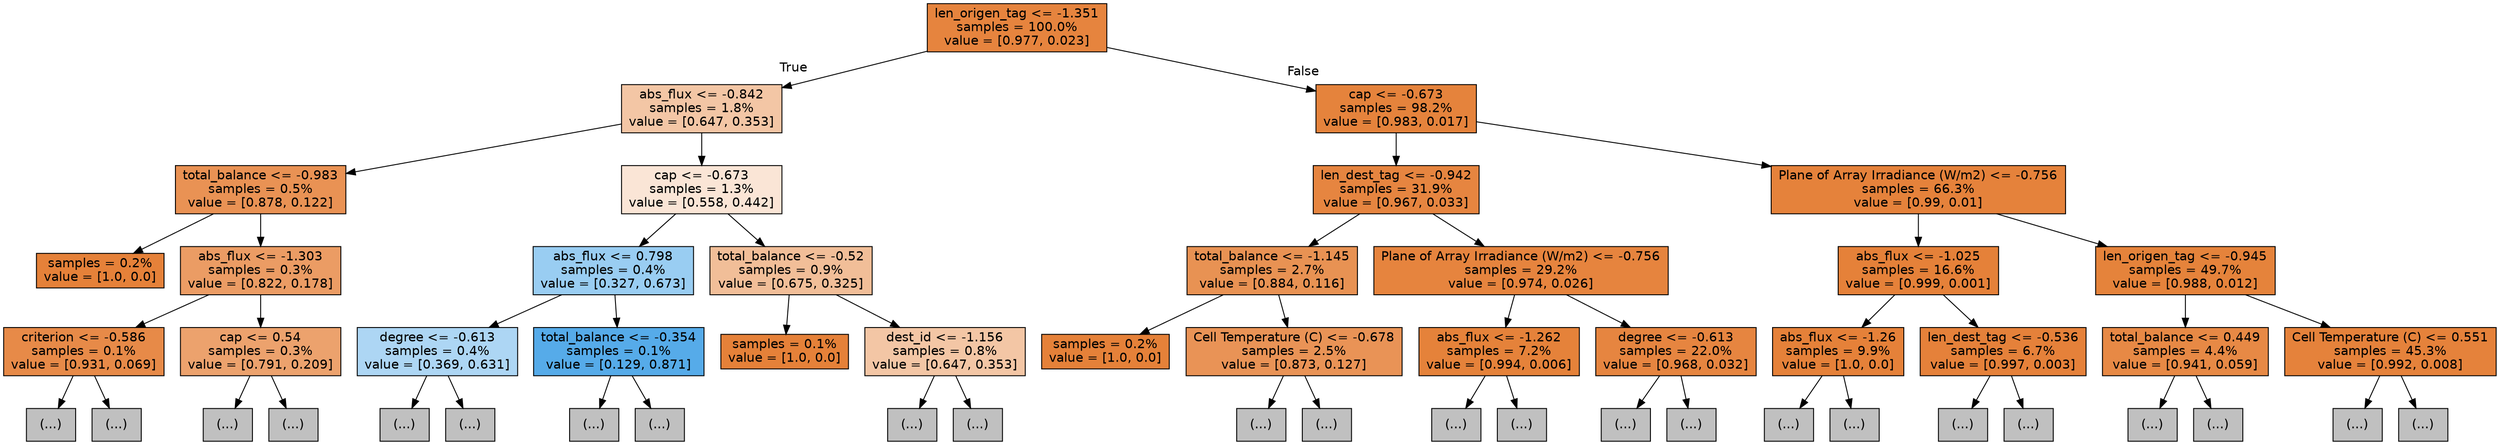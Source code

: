 digraph Tree {
node [shape=box, style="filled", color="black", fontname="helvetica"] ;
edge [fontname="helvetica"] ;
0 [label="len_origen_tag <= -1.351\nsamples = 100.0%\nvalue = [0.977, 0.023]", fillcolor="#e6843e"] ;
1 [label="abs_flux <= -0.842\nsamples = 1.8%\nvalue = [0.647, 0.353]", fillcolor="#f3c6a5"] ;
0 -> 1 [labeldistance=2.5, labelangle=45, headlabel="True"] ;
2 [label="total_balance <= -0.983\nsamples = 0.5%\nvalue = [0.878, 0.122]", fillcolor="#e99254"] ;
1 -> 2 ;
3 [label="samples = 0.2%\nvalue = [1.0, 0.0]", fillcolor="#e58139"] ;
2 -> 3 ;
4 [label="abs_flux <= -1.303\nsamples = 0.3%\nvalue = [0.822, 0.178]", fillcolor="#eb9c64"] ;
2 -> 4 ;
5 [label="criterion <= -0.586\nsamples = 0.1%\nvalue = [0.931, 0.069]", fillcolor="#e78a48"] ;
4 -> 5 ;
6 [label="(...)", fillcolor="#C0C0C0"] ;
5 -> 6 ;
57 [label="(...)", fillcolor="#C0C0C0"] ;
5 -> 57 ;
114 [label="cap <= 0.54\nsamples = 0.3%\nvalue = [0.791, 0.209]", fillcolor="#eca26d"] ;
4 -> 114 ;
115 [label="(...)", fillcolor="#C0C0C0"] ;
114 -> 115 ;
942 [label="(...)", fillcolor="#C0C0C0"] ;
114 -> 942 ;
1001 [label="cap <= -0.673\nsamples = 1.3%\nvalue = [0.558, 0.442]", fillcolor="#fae5d6"] ;
1 -> 1001 ;
1002 [label="abs_flux <= 0.798\nsamples = 0.4%\nvalue = [0.327, 0.673]", fillcolor="#99cdf2"] ;
1001 -> 1002 ;
1003 [label="degree <= -0.613\nsamples = 0.4%\nvalue = [0.369, 0.631]", fillcolor="#add6f4"] ;
1002 -> 1003 ;
1004 [label="(...)", fillcolor="#C0C0C0"] ;
1003 -> 1004 ;
1061 [label="(...)", fillcolor="#C0C0C0"] ;
1003 -> 1061 ;
2578 [label="total_balance <= -0.354\nsamples = 0.1%\nvalue = [0.129, 0.871]", fillcolor="#56abe9"] ;
1002 -> 2578 ;
2579 [label="(...)", fillcolor="#C0C0C0"] ;
2578 -> 2579 ;
2598 [label="(...)", fillcolor="#C0C0C0"] ;
2578 -> 2598 ;
2813 [label="total_balance <= -0.52\nsamples = 0.9%\nvalue = [0.675, 0.325]", fillcolor="#f1be98"] ;
1001 -> 2813 ;
2814 [label="samples = 0.1%\nvalue = [1.0, 0.0]", fillcolor="#e58139"] ;
2813 -> 2814 ;
2815 [label="dest_id <= -1.156\nsamples = 0.8%\nvalue = [0.647, 0.353]", fillcolor="#f3c6a5"] ;
2813 -> 2815 ;
2816 [label="(...)", fillcolor="#C0C0C0"] ;
2815 -> 2816 ;
3375 [label="(...)", fillcolor="#C0C0C0"] ;
2815 -> 3375 ;
6150 [label="cap <= -0.673\nsamples = 98.2%\nvalue = [0.983, 0.017]", fillcolor="#e5833c"] ;
0 -> 6150 [labeldistance=2.5, labelangle=-45, headlabel="False"] ;
6151 [label="len_dest_tag <= -0.942\nsamples = 31.9%\nvalue = [0.967, 0.033]", fillcolor="#e68540"] ;
6150 -> 6151 ;
6152 [label="total_balance <= -1.145\nsamples = 2.7%\nvalue = [0.884, 0.116]", fillcolor="#e89253"] ;
6151 -> 6152 ;
6153 [label="samples = 0.2%\nvalue = [1.0, 0.0]", fillcolor="#e58139"] ;
6152 -> 6153 ;
6154 [label="Cell Temperature (C) <= -0.678\nsamples = 2.5%\nvalue = [0.873, 0.127]", fillcolor="#e99356"] ;
6152 -> 6154 ;
6155 [label="(...)", fillcolor="#C0C0C0"] ;
6154 -> 6155 ;
6738 [label="(...)", fillcolor="#C0C0C0"] ;
6154 -> 6738 ;
13159 [label="Plane of Array Irradiance (W/m2) <= -0.756\nsamples = 29.2%\nvalue = [0.974, 0.026]", fillcolor="#e6843e"] ;
6151 -> 13159 ;
13160 [label="abs_flux <= -1.262\nsamples = 7.2%\nvalue = [0.994, 0.006]", fillcolor="#e5823a"] ;
13159 -> 13160 ;
13161 [label="(...)", fillcolor="#C0C0C0"] ;
13160 -> 13161 ;
13180 [label="(...)", fillcolor="#C0C0C0"] ;
13160 -> 13180 ;
14309 [label="degree <= -0.613\nsamples = 22.0%\nvalue = [0.968, 0.032]", fillcolor="#e68540"] ;
13159 -> 14309 ;
14310 [label="(...)", fillcolor="#C0C0C0"] ;
14309 -> 14310 ;
20501 [label="(...)", fillcolor="#C0C0C0"] ;
14309 -> 20501 ;
30134 [label="Plane of Array Irradiance (W/m2) <= -0.756\nsamples = 66.3%\nvalue = [0.99, 0.01]", fillcolor="#e5823b"] ;
6150 -> 30134 ;
30135 [label="abs_flux <= -1.025\nsamples = 16.6%\nvalue = [0.999, 0.001]", fillcolor="#e58139"] ;
30134 -> 30135 ;
30136 [label="abs_flux <= -1.26\nsamples = 9.9%\nvalue = [1.0, 0.0]", fillcolor="#e58139"] ;
30135 -> 30136 ;
30137 [label="(...)", fillcolor="#C0C0C0"] ;
30136 -> 30137 ;
30138 [label="(...)", fillcolor="#C0C0C0"] ;
30136 -> 30138 ;
30185 [label="len_dest_tag <= -0.536\nsamples = 6.7%\nvalue = [0.997, 0.003]", fillcolor="#e5813a"] ;
30135 -> 30185 ;
30186 [label="(...)", fillcolor="#C0C0C0"] ;
30185 -> 30186 ;
30547 [label="(...)", fillcolor="#C0C0C0"] ;
30185 -> 30547 ;
30758 [label="len_origen_tag <= -0.945\nsamples = 49.7%\nvalue = [0.988, 0.012]", fillcolor="#e5833b"] ;
30134 -> 30758 ;
30759 [label="total_balance <= 0.449\nsamples = 4.4%\nvalue = [0.941, 0.059]", fillcolor="#e78945"] ;
30758 -> 30759 ;
30760 [label="(...)", fillcolor="#C0C0C0"] ;
30759 -> 30760 ;
34235 [label="(...)", fillcolor="#C0C0C0"] ;
30759 -> 34235 ;
37416 [label="Cell Temperature (C) <= 0.551\nsamples = 45.3%\nvalue = [0.992, 0.008]", fillcolor="#e5823b"] ;
30758 -> 37416 ;
37417 [label="(...)", fillcolor="#C0C0C0"] ;
37416 -> 37417 ;
42790 [label="(...)", fillcolor="#C0C0C0"] ;
37416 -> 42790 ;
}